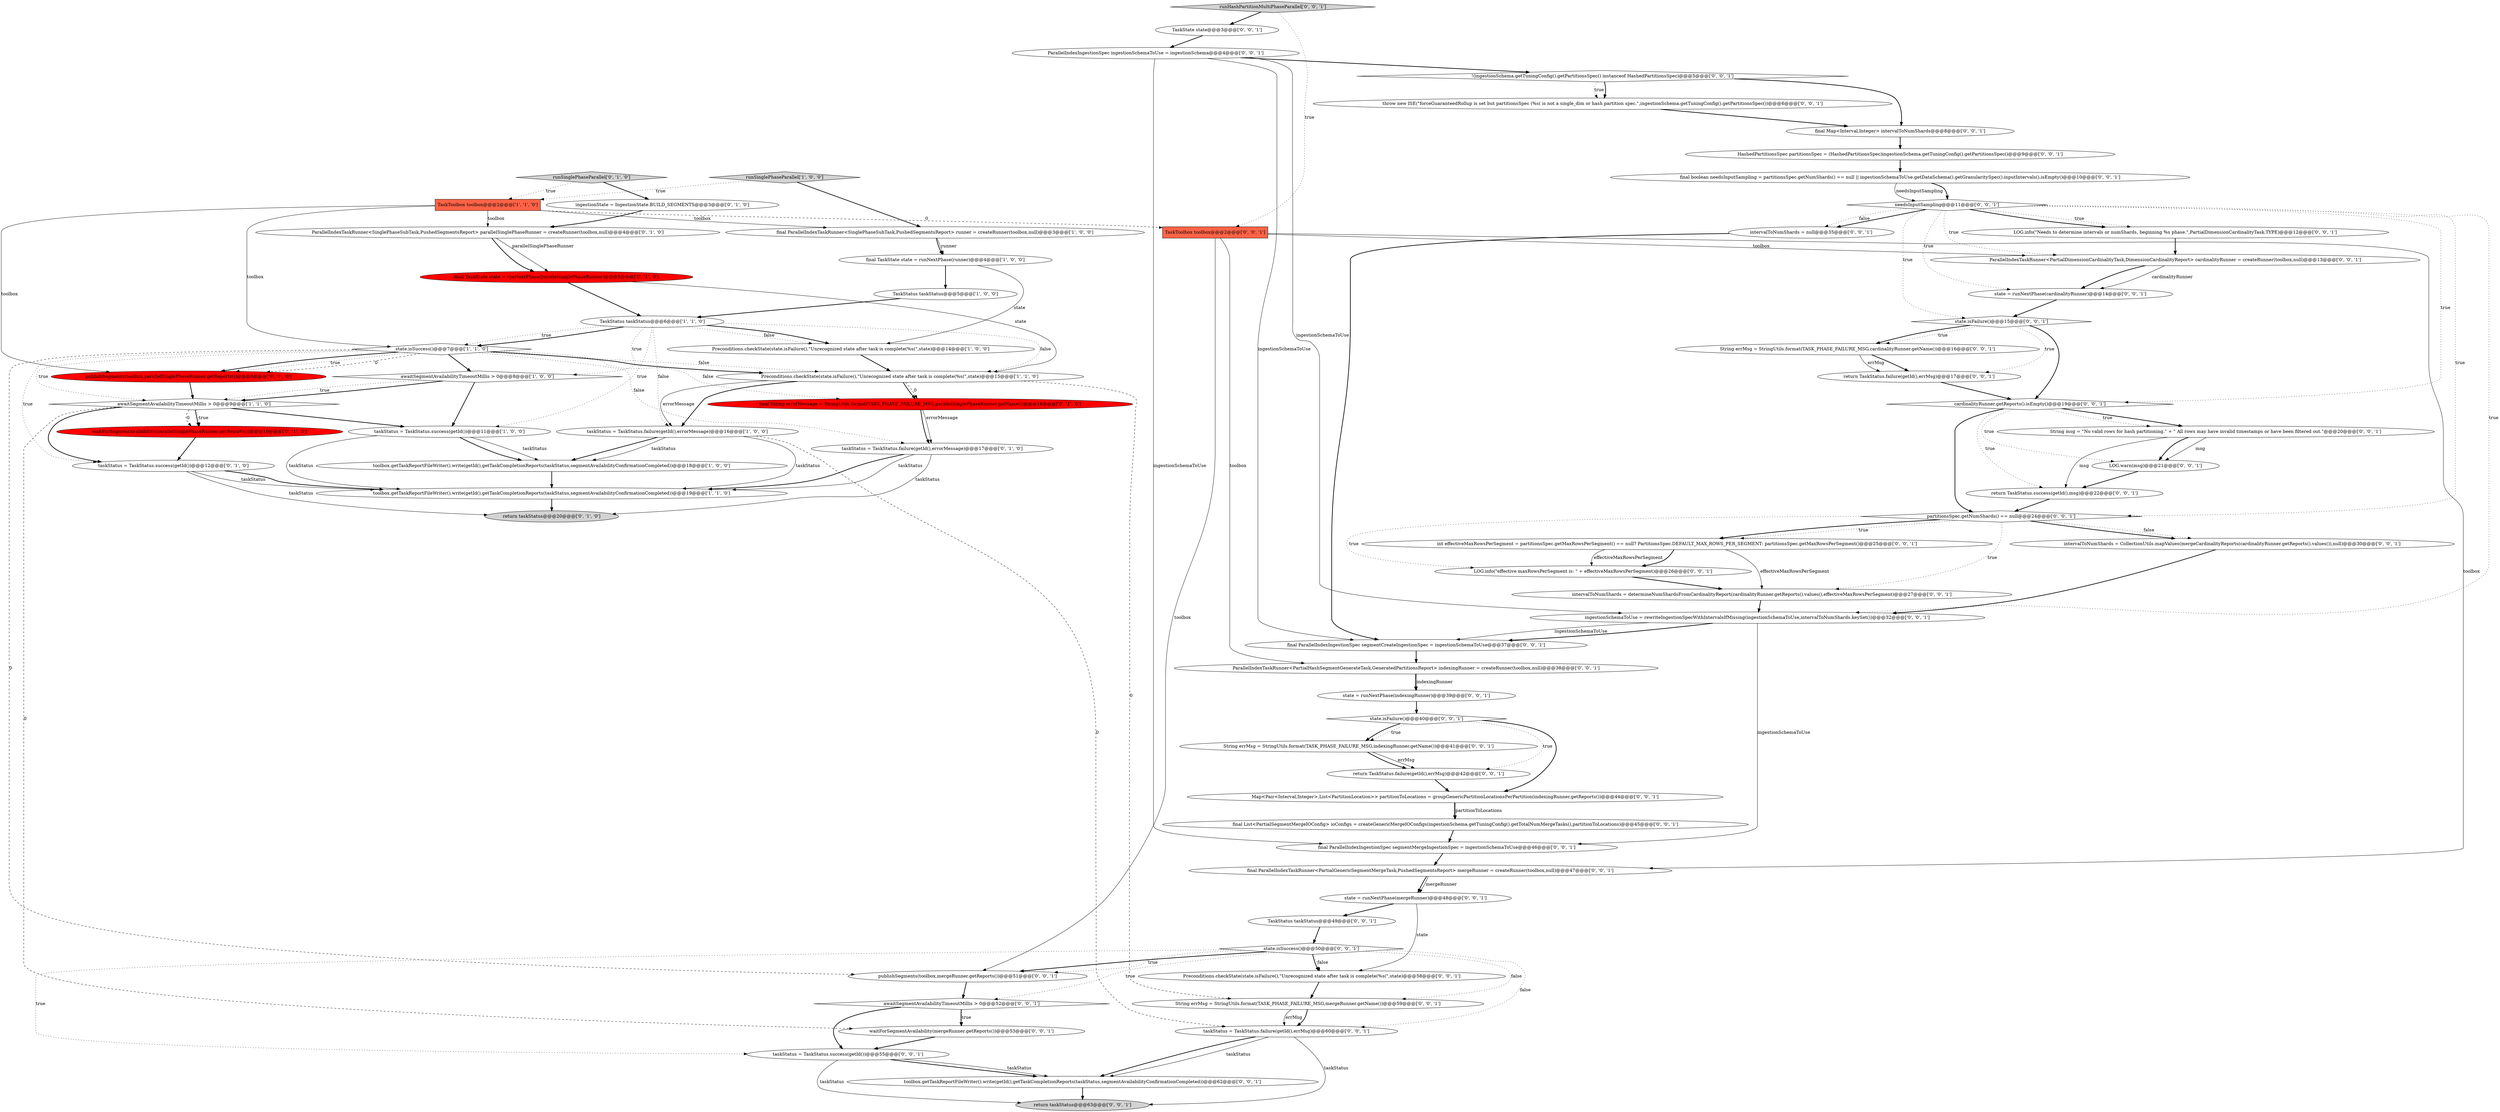 digraph {
65 [style = filled, label = "throw new ISE(\"forceGuaranteedRollup is set but partitionsSpec (%s( is not a single_dim or hash partition spec.\",ingestionSchema.getTuningConfig().getPartitionsSpec())@@@6@@@['0', '0', '1']", fillcolor = white, shape = ellipse image = "AAA0AAABBB3BBB"];
0 [style = filled, label = "Preconditions.checkState(state.isFailure(),\"Unrecognized state after task is complete(%s(\",state)@@@15@@@['1', '1', '0']", fillcolor = white, shape = ellipse image = "AAA0AAABBB1BBB"];
46 [style = filled, label = "LOG.info(\"Needs to determine intervals or numShards, beginning %s phase.\",PartialDimensionCardinalityTask.TYPE)@@@12@@@['0', '0', '1']", fillcolor = white, shape = ellipse image = "AAA0AAABBB3BBB"];
57 [style = filled, label = "taskStatus = TaskStatus.failure(getId(),errMsg)@@@60@@@['0', '0', '1']", fillcolor = white, shape = ellipse image = "AAA0AAABBB3BBB"];
73 [style = filled, label = "state.isSuccess()@@@50@@@['0', '0', '1']", fillcolor = white, shape = diamond image = "AAA0AAABBB3BBB"];
5 [style = filled, label = "taskStatus = TaskStatus.success(getId())@@@11@@@['1', '0', '0']", fillcolor = white, shape = ellipse image = "AAA0AAABBB1BBB"];
25 [style = filled, label = "final ParallelIndexIngestionSpec segmentCreateIngestionSpec = ingestionSchemaToUse@@@37@@@['0', '0', '1']", fillcolor = white, shape = ellipse image = "AAA0AAABBB3BBB"];
48 [style = filled, label = "partitionsSpec.getNumShards() == null@@@24@@@['0', '0', '1']", fillcolor = white, shape = diamond image = "AAA0AAABBB3BBB"];
55 [style = filled, label = "toolbox.getTaskReportFileWriter().write(getId(),getTaskCompletionReports(taskStatus,segmentAvailabilityConfirmationCompleted))@@@62@@@['0', '0', '1']", fillcolor = white, shape = ellipse image = "AAA0AAABBB3BBB"];
60 [style = filled, label = "Map<Pair<Interval,Integer>,List<PartitionLocation>> partitionToLocations = groupGenericPartitionLocationsPerPartition(indexingRunner.getReports())@@@44@@@['0', '0', '1']", fillcolor = white, shape = ellipse image = "AAA0AAABBB3BBB"];
30 [style = filled, label = "Preconditions.checkState(state.isFailure(),\"Unrecognized state after task is complete(%s(\",state)@@@58@@@['0', '0', '1']", fillcolor = white, shape = ellipse image = "AAA0AAABBB3BBB"];
32 [style = filled, label = "state = runNextPhase(cardinalityRunner)@@@14@@@['0', '0', '1']", fillcolor = white, shape = ellipse image = "AAA0AAABBB3BBB"];
22 [style = filled, label = "taskStatus = TaskStatus.failure(getId(),errorMessage)@@@17@@@['0', '1', '0']", fillcolor = white, shape = ellipse image = "AAA0AAABBB2BBB"];
44 [style = filled, label = "final List<PartialSegmentMergeIOConfig> ioConfigs = createGenericMergeIOConfigs(ingestionSchema.getTuningConfig().getTotalNumMergeTasks(),partitionToLocations)@@@45@@@['0', '0', '1']", fillcolor = white, shape = ellipse image = "AAA0AAABBB3BBB"];
49 [style = filled, label = "return taskStatus@@@63@@@['0', '0', '1']", fillcolor = lightgray, shape = ellipse image = "AAA0AAABBB3BBB"];
17 [style = filled, label = "ParallelIndexTaskRunner<SinglePhaseSubTask,PushedSegmentsReport> parallelSinglePhaseRunner = createRunner(toolbox,null)@@@4@@@['0', '1', '0']", fillcolor = white, shape = ellipse image = "AAA0AAABBB2BBB"];
63 [style = filled, label = "taskStatus = TaskStatus.success(getId())@@@55@@@['0', '0', '1']", fillcolor = white, shape = ellipse image = "AAA0AAABBB3BBB"];
31 [style = filled, label = "final ParallelIndexIngestionSpec segmentMergeIngestionSpec = ingestionSchemaToUse@@@46@@@['0', '0', '1']", fillcolor = white, shape = ellipse image = "AAA0AAABBB3BBB"];
9 [style = filled, label = "final TaskState state = runNextPhase(runner)@@@4@@@['1', '0', '0']", fillcolor = white, shape = ellipse image = "AAA0AAABBB1BBB"];
71 [style = filled, label = "!(ingestionSchema.getTuningConfig().getPartitionsSpec() instanceof HashedPartitionsSpec)@@@5@@@['0', '0', '1']", fillcolor = white, shape = diamond image = "AAA0AAABBB3BBB"];
66 [style = filled, label = "state.isFailure()@@@15@@@['0', '0', '1']", fillcolor = white, shape = diamond image = "AAA0AAABBB3BBB"];
11 [style = filled, label = "final ParallelIndexTaskRunner<SinglePhaseSubTask,PushedSegmentsReport> runner = createRunner(toolbox,null)@@@3@@@['1', '0', '0']", fillcolor = white, shape = ellipse image = "AAA0AAABBB1BBB"];
36 [style = filled, label = "ParallelIndexTaskRunner<PartialHashSegmentGenerateTask,GeneratedPartitionsReport> indexingRunner = createRunner(toolbox,null)@@@38@@@['0', '0', '1']", fillcolor = white, shape = ellipse image = "AAA0AAABBB3BBB"];
23 [style = filled, label = "publishSegments(toolbox,parallelSinglePhaseRunner.getReports())@@@8@@@['0', '1', '0']", fillcolor = red, shape = ellipse image = "AAA1AAABBB2BBB"];
72 [style = filled, label = "runHashPartitionMultiPhaseParallel['0', '0', '1']", fillcolor = lightgray, shape = diamond image = "AAA0AAABBB3BBB"];
51 [style = filled, label = "state.isFailure()@@@40@@@['0', '0', '1']", fillcolor = white, shape = diamond image = "AAA0AAABBB3BBB"];
6 [style = filled, label = "TaskStatus taskStatus@@@6@@@['1', '1', '0']", fillcolor = white, shape = ellipse image = "AAA0AAABBB1BBB"];
61 [style = filled, label = "String errMsg = StringUtils.format(TASK_PHASE_FAILURE_MSG,mergeRunner.getName())@@@59@@@['0', '0', '1']", fillcolor = white, shape = ellipse image = "AAA0AAABBB3BBB"];
40 [style = filled, label = "state = runNextPhase(indexingRunner)@@@39@@@['0', '0', '1']", fillcolor = white, shape = ellipse image = "AAA0AAABBB3BBB"];
34 [style = filled, label = "intervalToNumShards = null@@@35@@@['0', '0', '1']", fillcolor = white, shape = ellipse image = "AAA0AAABBB3BBB"];
3 [style = filled, label = "toolbox.getTaskReportFileWriter().write(getId(),getTaskCompletionReports(taskStatus,segmentAvailabilityConfirmationCompleted))@@@18@@@['1', '0', '0']", fillcolor = white, shape = ellipse image = "AAA0AAABBB1BBB"];
64 [style = filled, label = "String errMsg = StringUtils.format(TASK_PHASE_FAILURE_MSG,cardinalityRunner.getName())@@@16@@@['0', '0', '1']", fillcolor = white, shape = ellipse image = "AAA0AAABBB3BBB"];
41 [style = filled, label = "cardinalityRunner.getReports().isEmpty()@@@19@@@['0', '0', '1']", fillcolor = white, shape = diamond image = "AAA0AAABBB3BBB"];
47 [style = filled, label = "state = runNextPhase(mergeRunner)@@@48@@@['0', '0', '1']", fillcolor = white, shape = ellipse image = "AAA0AAABBB3BBB"];
68 [style = filled, label = "HashedPartitionsSpec partitionsSpec = (HashedPartitionsSpec)ingestionSchema.getTuningConfig().getPartitionsSpec()@@@9@@@['0', '0', '1']", fillcolor = white, shape = ellipse image = "AAA0AAABBB3BBB"];
70 [style = filled, label = "final Map<Interval,Integer> intervalToNumShards@@@8@@@['0', '0', '1']", fillcolor = white, shape = ellipse image = "AAA0AAABBB3BBB"];
15 [style = filled, label = "final String errorMessage = StringUtils.format(TASK_PHASE_FAILURE_MSG,parallelSinglePhaseRunner.getName())@@@16@@@['0', '1', '0']", fillcolor = red, shape = ellipse image = "AAA1AAABBB2BBB"];
39 [style = filled, label = "ingestionSchemaToUse = rewriteIngestionSpecWithIntervalsIfMissing(ingestionSchemaToUse,intervalToNumShards.keySet())@@@32@@@['0', '0', '1']", fillcolor = white, shape = ellipse image = "AAA0AAABBB3BBB"];
28 [style = filled, label = "needsInputSampling@@@11@@@['0', '0', '1']", fillcolor = white, shape = diamond image = "AAA0AAABBB3BBB"];
19 [style = filled, label = "return taskStatus@@@20@@@['0', '1', '0']", fillcolor = lightgray, shape = ellipse image = "AAA0AAABBB2BBB"];
18 [style = filled, label = "final TaskState state = runNextPhase(parallelSinglePhaseRunner)@@@5@@@['0', '1', '0']", fillcolor = red, shape = ellipse image = "AAA1AAABBB2BBB"];
42 [style = filled, label = "return TaskStatus.failure(getId(),errMsg)@@@42@@@['0', '0', '1']", fillcolor = white, shape = ellipse image = "AAA0AAABBB3BBB"];
21 [style = filled, label = "ingestionState = IngestionState.BUILD_SEGMENTS@@@3@@@['0', '1', '0']", fillcolor = white, shape = ellipse image = "AAA0AAABBB2BBB"];
29 [style = filled, label = "intervalToNumShards = CollectionUtils.mapValues(mergeCardinalityReports(cardinalityRunner.getReports().values()),null)@@@30@@@['0', '0', '1']", fillcolor = white, shape = ellipse image = "AAA0AAABBB3BBB"];
38 [style = filled, label = "return TaskStatus.success(getId(),msg)@@@22@@@['0', '0', '1']", fillcolor = white, shape = ellipse image = "AAA0AAABBB3BBB"];
54 [style = filled, label = "TaskStatus taskStatus@@@49@@@['0', '0', '1']", fillcolor = white, shape = ellipse image = "AAA0AAABBB3BBB"];
20 [style = filled, label = "runSinglePhaseParallel['0', '1', '0']", fillcolor = lightgray, shape = diamond image = "AAA0AAABBB2BBB"];
69 [style = filled, label = "int effectiveMaxRowsPerSegment = partitionsSpec.getMaxRowsPerSegment() == null? PartitionsSpec.DEFAULT_MAX_ROWS_PER_SEGMENT: partitionsSpec.getMaxRowsPerSegment()@@@25@@@['0', '0', '1']", fillcolor = white, shape = ellipse image = "AAA0AAABBB3BBB"];
8 [style = filled, label = "TaskToolbox toolbox@@@2@@@['1', '1', '0']", fillcolor = tomato, shape = box image = "AAA0AAABBB1BBB"];
14 [style = filled, label = "state.isSuccess()@@@7@@@['1', '1', '0']", fillcolor = white, shape = diamond image = "AAA0AAABBB1BBB"];
45 [style = filled, label = "ParallelIndexIngestionSpec ingestionSchemaToUse = ingestionSchema@@@4@@@['0', '0', '1']", fillcolor = white, shape = ellipse image = "AAA0AAABBB3BBB"];
4 [style = filled, label = "TaskStatus taskStatus@@@5@@@['1', '0', '0']", fillcolor = white, shape = ellipse image = "AAA0AAABBB1BBB"];
50 [style = filled, label = "LOG.warn(msg)@@@21@@@['0', '0', '1']", fillcolor = white, shape = ellipse image = "AAA0AAABBB3BBB"];
59 [style = filled, label = "intervalToNumShards = determineNumShardsFromCardinalityReport(cardinalityRunner.getReports().values(),effectiveMaxRowsPerSegment)@@@27@@@['0', '0', '1']", fillcolor = white, shape = ellipse image = "AAA0AAABBB3BBB"];
33 [style = filled, label = "publishSegments(toolbox,mergeRunner.getReports())@@@51@@@['0', '0', '1']", fillcolor = white, shape = ellipse image = "AAA0AAABBB3BBB"];
24 [style = filled, label = "waitForSegmentAvailability(parallelSinglePhaseRunner.getReports())@@@10@@@['0', '1', '0']", fillcolor = red, shape = ellipse image = "AAA1AAABBB2BBB"];
7 [style = filled, label = "runSinglePhaseParallel['1', '0', '0']", fillcolor = lightgray, shape = diamond image = "AAA0AAABBB1BBB"];
35 [style = filled, label = "final ParallelIndexTaskRunner<PartialGenericSegmentMergeTask,PushedSegmentsReport> mergeRunner = createRunner(toolbox,null)@@@47@@@['0', '0', '1']", fillcolor = white, shape = ellipse image = "AAA0AAABBB3BBB"];
53 [style = filled, label = "final boolean needsInputSampling = partitionsSpec.getNumShards() == null || ingestionSchemaToUse.getDataSchema().getGranularitySpec().inputIntervals().isEmpty()@@@10@@@['0', '0', '1']", fillcolor = white, shape = ellipse image = "AAA0AAABBB3BBB"];
37 [style = filled, label = "TaskState state@@@3@@@['0', '0', '1']", fillcolor = white, shape = ellipse image = "AAA0AAABBB3BBB"];
43 [style = filled, label = "awaitSegmentAvailabilityTimeoutMillis > 0@@@52@@@['0', '0', '1']", fillcolor = white, shape = diamond image = "AAA0AAABBB3BBB"];
56 [style = filled, label = "String errMsg = StringUtils.format(TASK_PHASE_FAILURE_MSG,indexingRunner.getName())@@@41@@@['0', '0', '1']", fillcolor = white, shape = ellipse image = "AAA0AAABBB3BBB"];
1 [style = filled, label = "awaitSegmentAvailabilityTimeoutMillis > 0@@@8@@@['1', '0', '0']", fillcolor = white, shape = diamond image = "AAA0AAABBB1BBB"];
62 [style = filled, label = "String msg = \"No valid rows for hash partitioning.\" + \" All rows may have invalid timestamps or have been filtered out.\"@@@20@@@['0', '0', '1']", fillcolor = white, shape = ellipse image = "AAA0AAABBB3BBB"];
2 [style = filled, label = "taskStatus = TaskStatus.failure(getId(),errorMessage)@@@16@@@['1', '0', '0']", fillcolor = white, shape = ellipse image = "AAA0AAABBB1BBB"];
10 [style = filled, label = "toolbox.getTaskReportFileWriter().write(getId(),getTaskCompletionReports(taskStatus,segmentAvailabilityConfirmationCompleted))@@@19@@@['1', '1', '0']", fillcolor = white, shape = ellipse image = "AAA0AAABBB1BBB"];
58 [style = filled, label = "LOG.info(\"effective maxRowsPerSegment is: \" + effectiveMaxRowsPerSegment)@@@26@@@['0', '0', '1']", fillcolor = white, shape = ellipse image = "AAA0AAABBB3BBB"];
67 [style = filled, label = "waitForSegmentAvailability(mergeRunner.getReports())@@@53@@@['0', '0', '1']", fillcolor = white, shape = ellipse image = "AAA0AAABBB3BBB"];
26 [style = filled, label = "return TaskStatus.failure(getId(),errMsg)@@@17@@@['0', '0', '1']", fillcolor = white, shape = ellipse image = "AAA0AAABBB3BBB"];
12 [style = filled, label = "Preconditions.checkState(state.isFailure(),\"Unrecognized state after task is complete(%s(\",state)@@@14@@@['1', '0', '0']", fillcolor = white, shape = ellipse image = "AAA0AAABBB1BBB"];
52 [style = filled, label = "ParallelIndexTaskRunner<PartialDimensionCardinalityTask,DimensionCardinalityReport> cardinalityRunner = createRunner(toolbox,null)@@@13@@@['0', '0', '1']", fillcolor = white, shape = ellipse image = "AAA0AAABBB3BBB"];
16 [style = filled, label = "taskStatus = TaskStatus.success(getId())@@@12@@@['0', '1', '0']", fillcolor = white, shape = ellipse image = "AAA0AAABBB2BBB"];
13 [style = filled, label = "awaitSegmentAvailabilityTimeoutMillis > 0@@@9@@@['1', '1', '0']", fillcolor = white, shape = diamond image = "AAA0AAABBB1BBB"];
27 [style = filled, label = "TaskToolbox toolbox@@@2@@@['0', '0', '1']", fillcolor = tomato, shape = box image = "AAA0AAABBB3BBB"];
1->5 [style = bold, label=""];
5->3 [style = bold, label=""];
13->24 [style = dotted, label="true"];
71->70 [style = bold, label=""];
45->39 [style = solid, label="ingestionSchemaToUse"];
60->44 [style = solid, label="partitionToLocations"];
9->12 [style = solid, label="state"];
48->29 [style = bold, label=""];
55->49 [style = bold, label=""];
10->19 [style = bold, label=""];
39->25 [style = solid, label="ingestionSchemaToUse"];
73->33 [style = dotted, label="true"];
73->63 [style = dotted, label="true"];
6->1 [style = dotted, label="true"];
61->57 [style = bold, label=""];
42->60 [style = bold, label=""];
0->61 [style = dashed, label="0"];
11->9 [style = bold, label=""];
41->38 [style = dotted, label="true"];
1->13 [style = bold, label=""];
0->15 [style = bold, label=""];
8->14 [style = solid, label="toolbox"];
6->12 [style = dotted, label="false"];
1->13 [style = dotted, label="true"];
41->48 [style = bold, label=""];
73->57 [style = dotted, label="false"];
63->55 [style = bold, label=""];
13->24 [style = dashed, label="0"];
14->0 [style = dotted, label="false"];
5->10 [style = solid, label="taskStatus"];
31->35 [style = bold, label=""];
69->58 [style = bold, label=""];
23->13 [style = bold, label=""];
66->64 [style = dotted, label="true"];
66->64 [style = bold, label=""];
51->42 [style = dotted, label="true"];
70->68 [style = bold, label=""];
58->59 [style = bold, label=""];
71->65 [style = bold, label=""];
56->42 [style = solid, label="errMsg"];
69->59 [style = solid, label="effectiveMaxRowsPerSegment"];
27->33 [style = solid, label="toolbox"];
41->62 [style = dotted, label="true"];
48->69 [style = dotted, label="true"];
7->11 [style = bold, label=""];
69->58 [style = solid, label="effectiveMaxRowsPerSegment"];
48->59 [style = dotted, label="true"];
29->39 [style = bold, label=""];
36->40 [style = solid, label="indexingRunner"];
25->36 [style = bold, label=""];
40->51 [style = bold, label=""];
57->55 [style = bold, label=""];
27->35 [style = solid, label="toolbox"];
72->27 [style = dotted, label="true"];
48->29 [style = dotted, label="false"];
73->30 [style = bold, label=""];
52->32 [style = solid, label="cardinalityRunner"];
28->52 [style = dotted, label="true"];
22->10 [style = solid, label="taskStatus"];
59->39 [style = bold, label=""];
66->41 [style = bold, label=""];
51->56 [style = dotted, label="true"];
8->11 [style = solid, label="toolbox"];
14->33 [style = dashed, label="0"];
43->67 [style = bold, label=""];
13->16 [style = bold, label=""];
13->67 [style = dashed, label="0"];
45->71 [style = bold, label=""];
3->10 [style = bold, label=""];
51->60 [style = bold, label=""];
6->14 [style = dotted, label="true"];
28->46 [style = dotted, label="true"];
47->54 [style = bold, label=""];
13->5 [style = bold, label=""];
37->45 [style = bold, label=""];
39->25 [style = bold, label=""];
7->8 [style = dotted, label="true"];
45->25 [style = solid, label="ingestionSchemaToUse"];
62->50 [style = solid, label="msg"];
28->41 [style = dotted, label="true"];
14->15 [style = dotted, label="false"];
73->43 [style = dotted, label="true"];
72->37 [style = bold, label=""];
60->44 [style = bold, label=""];
47->30 [style = solid, label="state"];
6->0 [style = dotted, label="false"];
36->40 [style = bold, label=""];
32->66 [style = bold, label=""];
13->24 [style = bold, label=""];
54->73 [style = bold, label=""];
22->19 [style = solid, label="taskStatus"];
41->50 [style = dotted, label="true"];
45->31 [style = solid, label="ingestionSchemaToUse"];
15->22 [style = solid, label="errorMessage"];
27->36 [style = solid, label="toolbox"];
17->18 [style = solid, label="parallelSinglePhaseRunner"];
2->3 [style = bold, label=""];
14->22 [style = dotted, label="false"];
11->9 [style = solid, label="runner"];
14->23 [style = dotted, label="true"];
68->53 [style = bold, label=""];
38->48 [style = bold, label=""];
71->65 [style = dotted, label="true"];
48->58 [style = dotted, label="true"];
48->69 [style = bold, label=""];
15->22 [style = bold, label=""];
8->17 [style = solid, label="toolbox"];
14->16 [style = dotted, label="true"];
26->41 [style = bold, label=""];
28->66 [style = dotted, label="true"];
14->23 [style = dashed, label="0"];
28->32 [style = dotted, label="true"];
14->23 [style = bold, label=""];
67->63 [style = bold, label=""];
2->10 [style = solid, label="taskStatus"];
62->38 [style = solid, label="msg"];
18->6 [style = bold, label=""];
33->43 [style = bold, label=""];
22->10 [style = bold, label=""];
16->19 [style = solid, label="taskStatus"];
43->63 [style = bold, label=""];
39->31 [style = solid, label="ingestionSchemaToUse"];
5->3 [style = solid, label="taskStatus"];
53->28 [style = bold, label=""];
41->62 [style = bold, label=""];
44->31 [style = bold, label=""];
53->28 [style = solid, label="needsInputSampling"];
6->12 [style = bold, label=""];
0->2 [style = solid, label="errorMessage"];
57->49 [style = solid, label="taskStatus"];
16->10 [style = solid, label="taskStatus"];
34->25 [style = bold, label=""];
65->70 [style = bold, label=""];
28->34 [style = bold, label=""];
30->61 [style = bold, label=""];
4->6 [style = bold, label=""];
16->10 [style = bold, label=""];
2->57 [style = dashed, label="0"];
20->8 [style = dotted, label="true"];
9->4 [style = bold, label=""];
28->34 [style = dotted, label="false"];
0->2 [style = bold, label=""];
6->2 [style = dotted, label="false"];
66->26 [style = dotted, label="true"];
57->55 [style = solid, label="taskStatus"];
0->15 [style = dashed, label="0"];
51->56 [style = bold, label=""];
8->23 [style = solid, label="toolbox"];
63->55 [style = solid, label="taskStatus"];
28->48 [style = dotted, label="true"];
46->52 [style = bold, label=""];
27->52 [style = solid, label="toolbox"];
63->49 [style = solid, label="taskStatus"];
12->0 [style = bold, label=""];
73->61 [style = dotted, label="false"];
14->13 [style = dotted, label="true"];
18->0 [style = solid, label="state"];
14->1 [style = bold, label=""];
56->42 [style = bold, label=""];
20->21 [style = bold, label=""];
6->14 [style = bold, label=""];
24->16 [style = bold, label=""];
64->26 [style = bold, label=""];
28->46 [style = bold, label=""];
50->38 [style = bold, label=""];
14->0 [style = bold, label=""];
43->67 [style = dotted, label="true"];
52->32 [style = bold, label=""];
73->30 [style = dotted, label="false"];
61->57 [style = solid, label="errMsg"];
73->33 [style = bold, label=""];
35->47 [style = bold, label=""];
62->50 [style = bold, label=""];
8->27 [style = dashed, label="0"];
28->39 [style = dotted, label="true"];
21->17 [style = bold, label=""];
64->26 [style = solid, label="errMsg"];
17->18 [style = bold, label=""];
6->5 [style = dotted, label="true"];
2->3 [style = solid, label="taskStatus"];
35->47 [style = solid, label="mergeRunner"];
}
